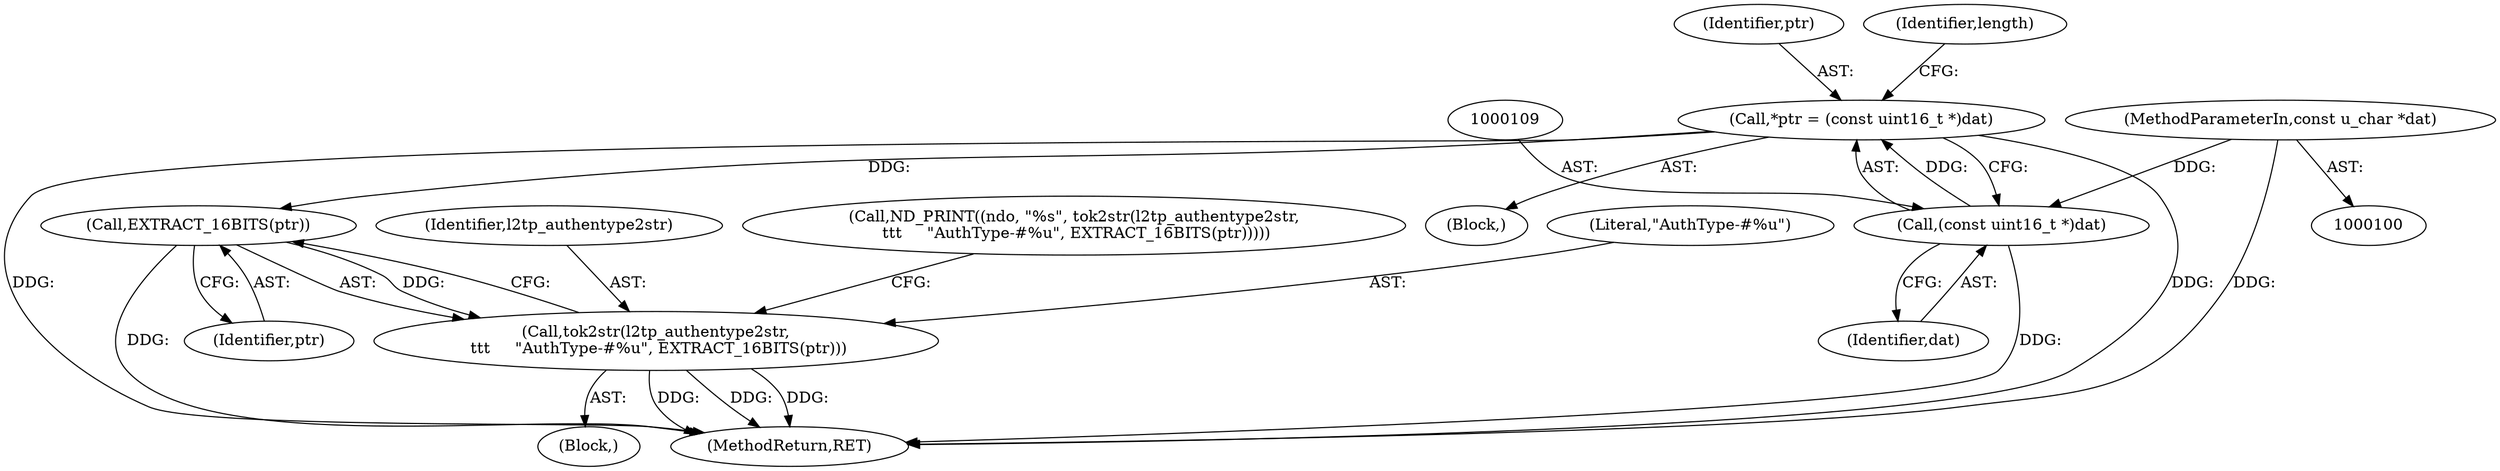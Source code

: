 digraph "0_tcpdump_cc4a7391c616be7a64ed65742ef9ed3f106eb165_10@pointer" {
"1000106" [label="(Call,*ptr = (const uint16_t *)dat)"];
"1000108" [label="(Call,(const uint16_t *)dat)"];
"1000102" [label="(MethodParameterIn,const u_char *dat)"];
"1000129" [label="(Call,EXTRACT_16BITS(ptr))"];
"1000126" [label="(Call,tok2str(l2tp_authentype2str,\n \t\t\t     \"AuthType-#%u\", EXTRACT_16BITS(ptr)))"];
"1000108" [label="(Call,(const uint16_t *)dat)"];
"1000110" [label="(Identifier,dat)"];
"1000106" [label="(Call,*ptr = (const uint16_t *)dat)"];
"1000126" [label="(Call,tok2str(l2tp_authentype2str,\n \t\t\t     \"AuthType-#%u\", EXTRACT_16BITS(ptr)))"];
"1000124" [label="(Block,)"];
"1000121" [label="(Call,ND_PRINT((ndo, \"%s\", tok2str(l2tp_authentype2str,\n \t\t\t     \"AuthType-#%u\", EXTRACT_16BITS(ptr)))))"];
"1000128" [label="(Literal,\"AuthType-#%u\")"];
"1000104" [label="(Block,)"];
"1000127" [label="(Identifier,l2tp_authentype2str)"];
"1000107" [label="(Identifier,ptr)"];
"1000130" [label="(Identifier,ptr)"];
"1000131" [label="(MethodReturn,RET)"];
"1000129" [label="(Call,EXTRACT_16BITS(ptr))"];
"1000113" [label="(Identifier,length)"];
"1000102" [label="(MethodParameterIn,const u_char *dat)"];
"1000106" -> "1000104"  [label="AST: "];
"1000106" -> "1000108"  [label="CFG: "];
"1000107" -> "1000106"  [label="AST: "];
"1000108" -> "1000106"  [label="AST: "];
"1000113" -> "1000106"  [label="CFG: "];
"1000106" -> "1000131"  [label="DDG: "];
"1000106" -> "1000131"  [label="DDG: "];
"1000108" -> "1000106"  [label="DDG: "];
"1000106" -> "1000129"  [label="DDG: "];
"1000108" -> "1000110"  [label="CFG: "];
"1000109" -> "1000108"  [label="AST: "];
"1000110" -> "1000108"  [label="AST: "];
"1000108" -> "1000131"  [label="DDG: "];
"1000102" -> "1000108"  [label="DDG: "];
"1000102" -> "1000100"  [label="AST: "];
"1000102" -> "1000131"  [label="DDG: "];
"1000129" -> "1000126"  [label="AST: "];
"1000129" -> "1000130"  [label="CFG: "];
"1000130" -> "1000129"  [label="AST: "];
"1000126" -> "1000129"  [label="CFG: "];
"1000129" -> "1000131"  [label="DDG: "];
"1000129" -> "1000126"  [label="DDG: "];
"1000126" -> "1000124"  [label="AST: "];
"1000127" -> "1000126"  [label="AST: "];
"1000128" -> "1000126"  [label="AST: "];
"1000121" -> "1000126"  [label="CFG: "];
"1000126" -> "1000131"  [label="DDG: "];
"1000126" -> "1000131"  [label="DDG: "];
"1000126" -> "1000131"  [label="DDG: "];
}

